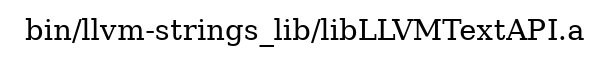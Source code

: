 digraph "bin/llvm-strings_lib/libLLVMTextAPI.a" {
	label="bin/llvm-strings_lib/libLLVMTextAPI.a";
	rankdir=LR;

}
